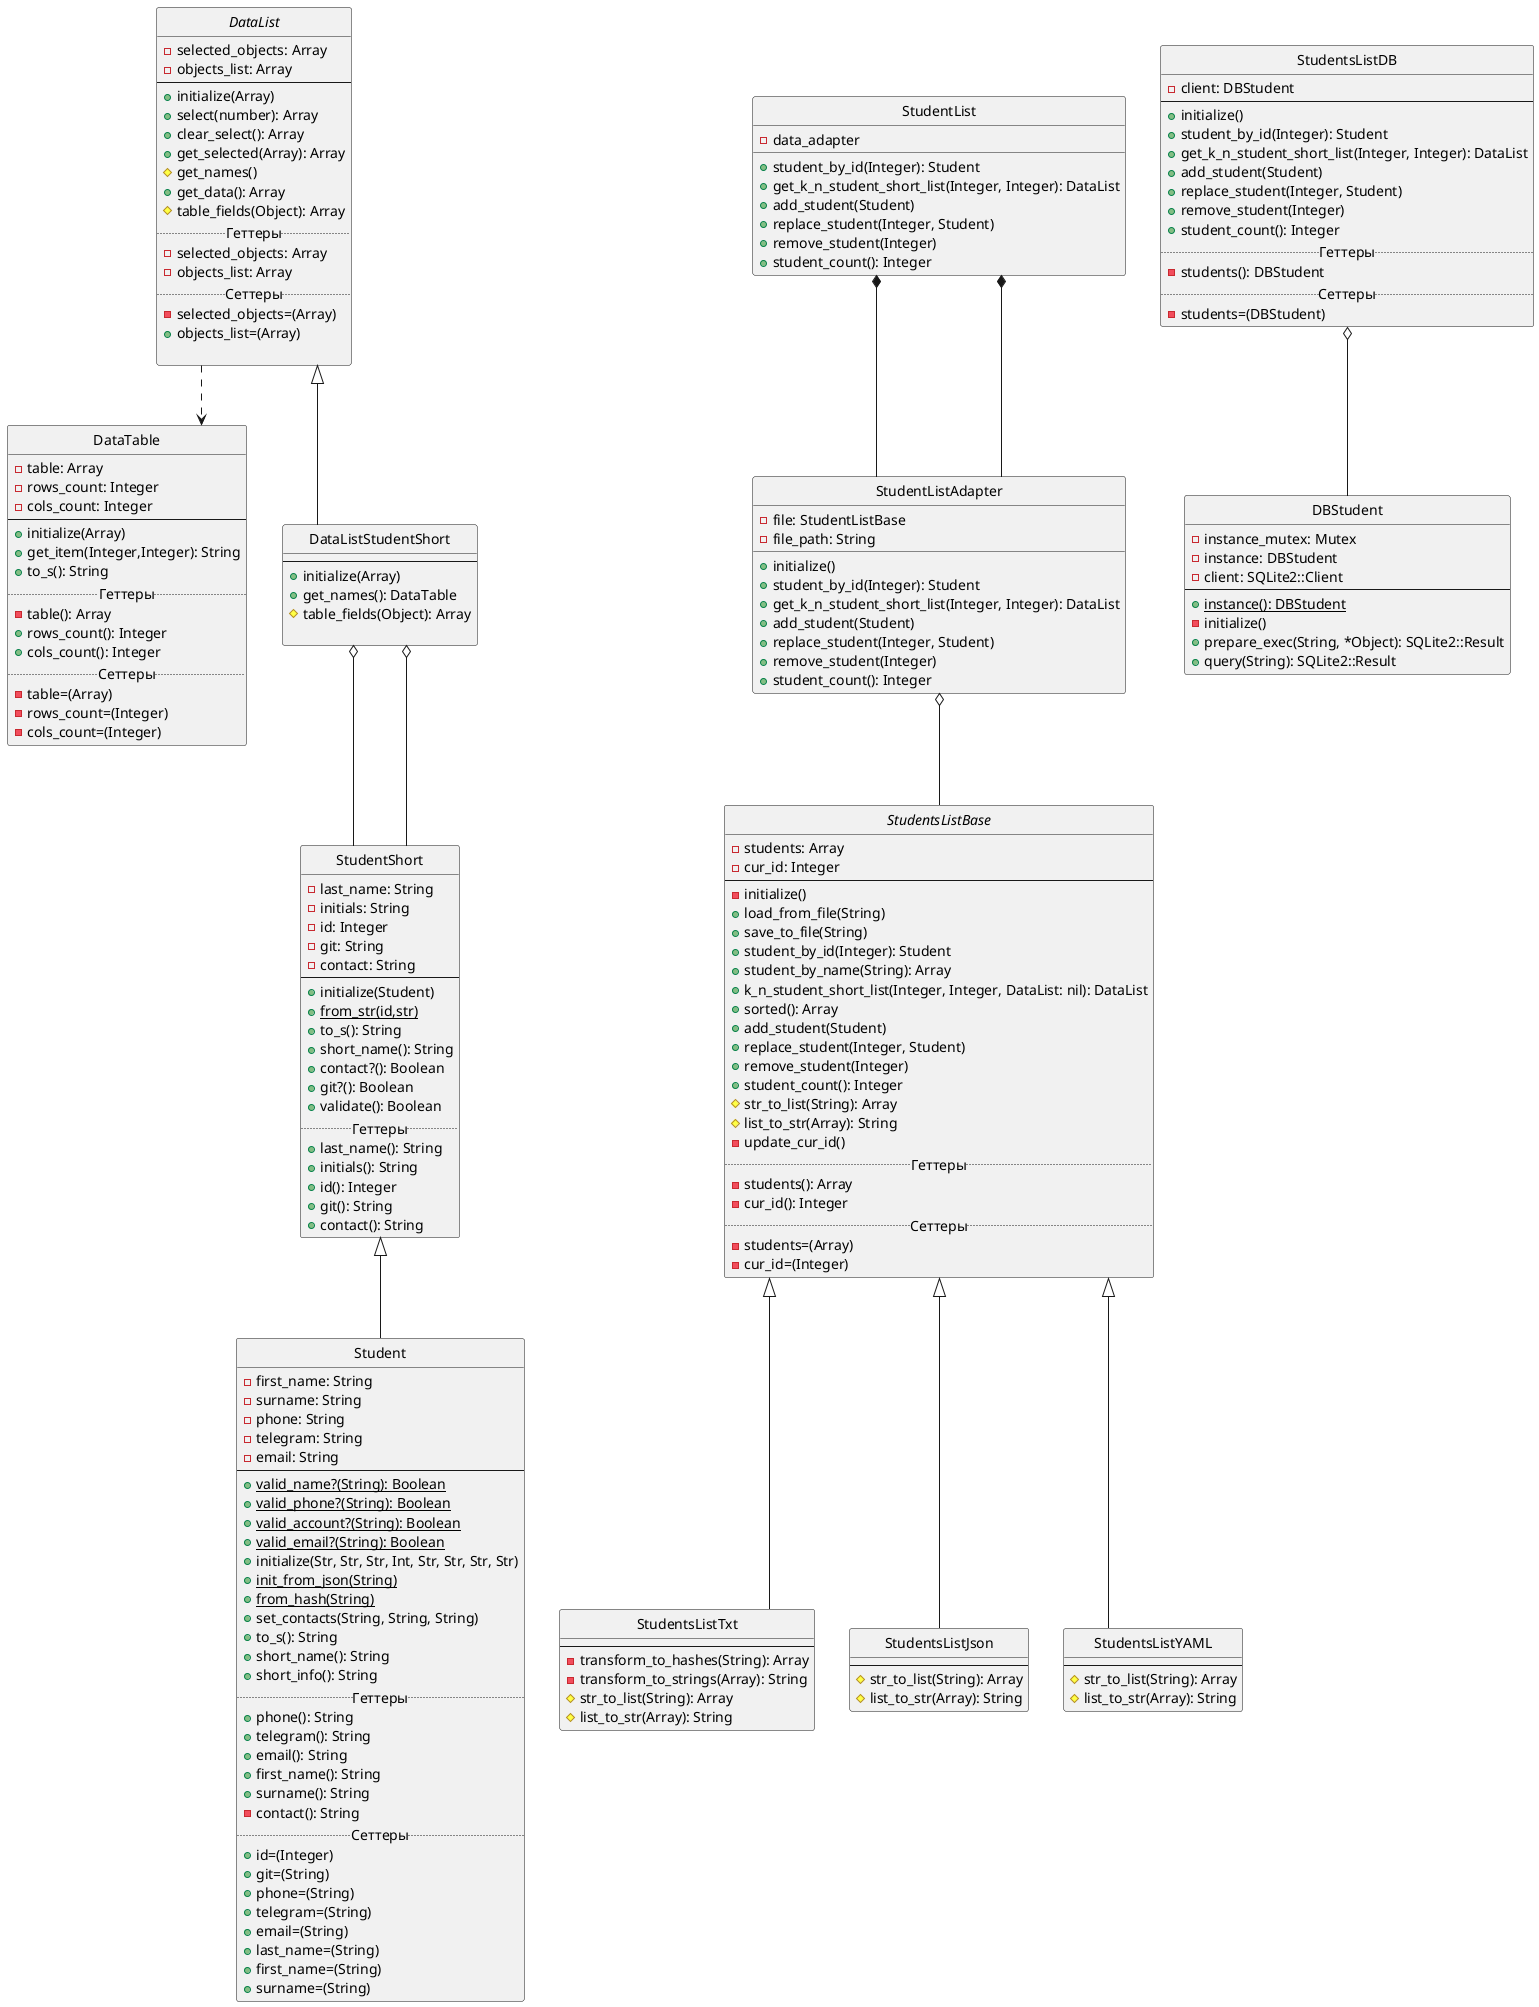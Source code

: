 @startuml
'https://plantuml.com/class-diagram
 hide circle
 skinparam linetype ortho

class StudentShort
{
    -last_name: String
    -initials: String
    -id: Integer
    -git: String
    -contact: String
--
    +initialize(Student)
    +{static}from_str(id,str)
    +to_s(): String
    +short_name(): String
    +contact?(): Boolean
    +git?(): Boolean
    +validate(): Boolean
.. Геттеры ..
    +last_name(): String
    +initials(): String
    +id(): Integer
    +git(): String
    +contact(): String
}

class Student extends StudentShort {
    -first_name: String
    -surname: String
    -phone: String
    -telegram: String
    -email: String
--
    +{static}valid_name?(String): Boolean
    +{static}valid_phone?(String): Boolean
    +{static}valid_account?(String): Boolean
    +{static}valid_email?(String): Boolean
    +initialize(Str, Str, Str, Int, Str, Str, Str, Str)
    +{static}init_from_json(String)
    +{static}from_hash(String)
    +set_contacts(String, String, String)
    +to_s(): String
    +short_name(): String
    +short_info(): String
    .. Геттеры ..
    +phone(): String
    +telegram(): String
    +email(): String
    +first_name(): String
    +surname(): String
    -contact(): String
    .. Сеттеры ..
    +id=(Integer)
    +git=(String)
    +phone=(String)
    +telegram=(String)
    +email=(String)
    +last_name=(String)
    +first_name=(String)
    +surname=(String)
}

abstract class DataList
{
    -selected_objects: Array
    -objects_list: Array
--
    +initialize(Array)
    +select(number): Array
    +clear_select(): Array
    +get_selected(Array): Array
    #get_names()
    +get_data(): Array
    #table_fields(Object): Array
    ..Геттеры..
    -selected_objects: Array
    -objects_list: Array
    ..Сеттеры..
    -selected_objects=(Array)
    +objects_list=(Array)

}
class DataTable
{
    -table: Array
    -rows_count: Integer
    -cols_count: Integer
--
    +initialize(Array)
    +get_item(Integer,Integer): String
    +to_s(): String
    ..Геттеры..
    -table(): Array
    +rows_count(): Integer
    +cols_count(): Integer
    ..Сеттеры..
    -table=(Array)
    -rows_count=(Integer)
    -cols_count=(Integer)
}

class DataListStudentShort extends DataList{
     --
     +initialize(Array)
     +get_names(): DataTable
    #table_fields(Object): Array

 }


abstract class StudentsListBase {
     -students: Array
     -cur_id: Integer
     --
     -initialize()
     +load_from_file(String)
     +save_to_file(String)
     +student_by_id(Integer): Student
     +student_by_name(String): Array
     +k_n_student_short_list(Integer, Integer, DataList: nil): DataList
     +sorted(): Array
     +add_student(Student)
     +replace_student(Integer, Student)
     +remove_student(Integer)
     +student_count(): Integer
     #str_to_list(String): Array
     #list_to_str(Array): String
     -update_cur_id()
     .. Геттеры ..
     -students(): Array
     -cur_id(): Integer
     .. Сеттеры ..
     -students=(Array)
     -cur_id=(Integer)
 }

 class StudentsListTxt extends StudentsListBase {
     --
     -transform_to_hashes(String): Array
     -transform_to_strings(Array): String
     #str_to_list(String): Array
     #list_to_str(Array): String
 }

 class StudentsListJson extends StudentsListBase {
     --
     #str_to_list(String): Array
     #list_to_str(Array): String
 }

 class StudentsListYAML extends StudentsListBase {
     --
     #str_to_list(String): Array
     #list_to_str(Array): String
 }
 class DBStudent {
     -instance_mutex: Mutex
     -instance: DBStudent
     -client: SQLite2::Client
     --
     +{static}instance(): DBStudent
     -initialize()
     +prepare_exec(String, *Object): SQLite2::Result
     +query(String): SQLite2::Result
 }
class StudentsListDB {
     -client: DBStudent
     --
     +initialize()
     +student_by_id(Integer): Student
     +get_k_n_student_short_list(Integer, Integer): DataList
     +add_student(Student)
     +replace_student(Integer, Student)
     +remove_student(Integer)
     +student_count(): Integer
     .. Геттеры ..
     -students(): DBStudent
     .. Сеттеры ..
     -students=(DBStudent)
 }

class StudentList {
-data_adapter
     +student_by_id(Integer): Student
     +get_k_n_student_short_list(Integer, Integer): DataList
     +add_student(Student)
     +replace_student(Integer, Student)
     +remove_student(Integer)
     +student_count(): Integer
}

class StudentListAdapter {
-file: StudentListBase
-file_path: String
     +initialize()
     +student_by_id(Integer): Student
     +get_k_n_student_short_list(Integer, Integer): DataList
     +add_student(Student)
     +replace_student(Integer, Student)
     +remove_student(Integer)
     +student_count(): Integer
}
DataList ..> DataTable
DataListStudentShort o-- StudentShort
StudentsListDB o-- DBStudent
DataListStudentShort o-- StudentShort


StudentList *-- StudentListAdapter
StudentListAdapter o-- StudentsListBase
StudentList *-- StudentListAdapter

@enduml

